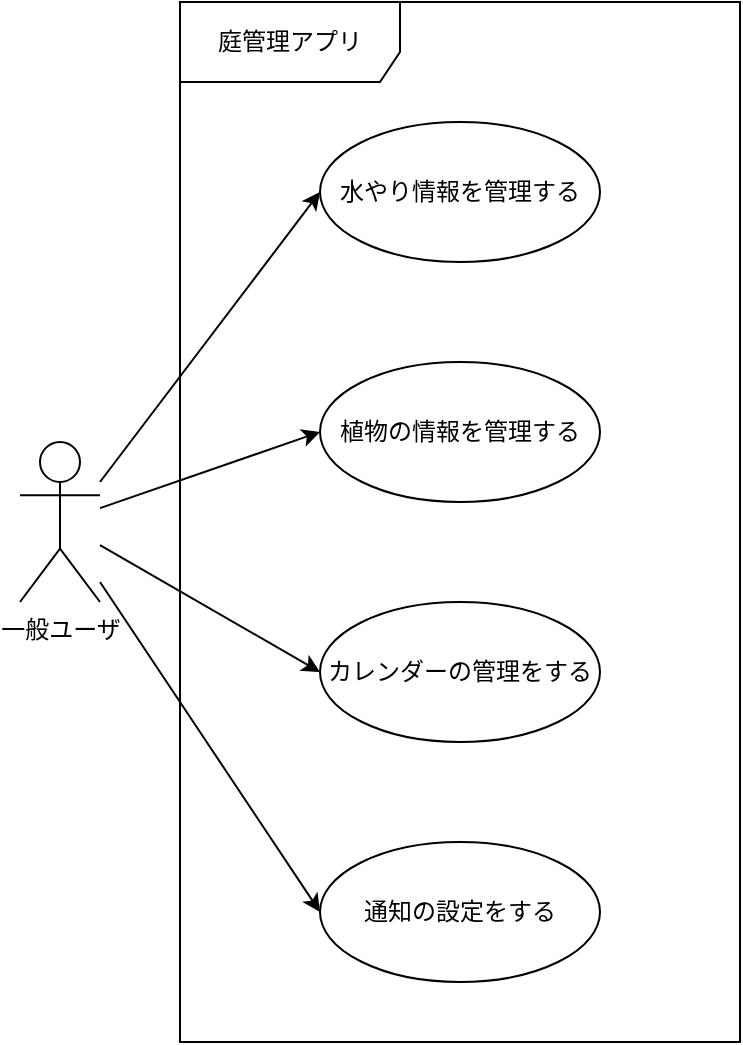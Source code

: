 <mxfile version="22.1.2" type="device">
  <diagram name="ページ1" id="p9lOTxBn-soGU7BZFUNQ">
    <mxGraphModel dx="932" dy="793" grid="1" gridSize="10" guides="1" tooltips="1" connect="1" arrows="1" fold="1" page="1" pageScale="1" pageWidth="827" pageHeight="1169" math="0" shadow="0">
      <root>
        <mxCell id="0" />
        <mxCell id="1" parent="0" />
        <mxCell id="3CYxaYa2hoFxP0RACQ9b-7" style="rounded=0;orthogonalLoop=1;jettySize=auto;html=1;entryX=0;entryY=0.5;entryDx=0;entryDy=0;" parent="1" target="3CYxaYa2hoFxP0RACQ9b-3" edge="1">
          <mxGeometry relative="1" as="geometry">
            <mxPoint x="80" y="280" as="sourcePoint" />
          </mxGeometry>
        </mxCell>
        <mxCell id="3CYxaYa2hoFxP0RACQ9b-8" style="rounded=0;orthogonalLoop=1;jettySize=auto;html=1;entryX=0;entryY=0.5;entryDx=0;entryDy=0;" parent="1" source="3CYxaYa2hoFxP0RACQ9b-1" target="3CYxaYa2hoFxP0RACQ9b-4" edge="1">
          <mxGeometry relative="1" as="geometry" />
        </mxCell>
        <mxCell id="3CYxaYa2hoFxP0RACQ9b-9" style="rounded=0;orthogonalLoop=1;jettySize=auto;html=1;entryX=0;entryY=0.5;entryDx=0;entryDy=0;" parent="1" source="3CYxaYa2hoFxP0RACQ9b-1" target="3CYxaYa2hoFxP0RACQ9b-6" edge="1">
          <mxGeometry relative="1" as="geometry" />
        </mxCell>
        <mxCell id="3CYxaYa2hoFxP0RACQ9b-10" style="rounded=0;orthogonalLoop=1;jettySize=auto;html=1;entryX=0;entryY=0.5;entryDx=0;entryDy=0;" parent="1" target="3CYxaYa2hoFxP0RACQ9b-5" edge="1">
          <mxGeometry relative="1" as="geometry">
            <mxPoint x="80" y="330" as="sourcePoint" />
          </mxGeometry>
        </mxCell>
        <mxCell id="3CYxaYa2hoFxP0RACQ9b-1" value="一般ユーザ" style="shape=umlActor;verticalLabelPosition=bottom;verticalAlign=top;html=1;" parent="1" vertex="1">
          <mxGeometry x="40" y="260" width="40" height="80" as="geometry" />
        </mxCell>
        <mxCell id="3CYxaYa2hoFxP0RACQ9b-2" value="庭管理アプリ" style="shape=umlFrame;whiteSpace=wrap;html=1;pointerEvents=0;width=110;height=40;" parent="1" vertex="1">
          <mxGeometry x="120" y="40" width="280" height="520" as="geometry" />
        </mxCell>
        <mxCell id="3CYxaYa2hoFxP0RACQ9b-3" value="水やり情報を管理する" style="ellipse;whiteSpace=wrap;html=1;" parent="1" vertex="1">
          <mxGeometry x="190" y="100" width="140" height="70" as="geometry" />
        </mxCell>
        <mxCell id="3CYxaYa2hoFxP0RACQ9b-4" value="植物の情報を管理する" style="ellipse;whiteSpace=wrap;html=1;" parent="1" vertex="1">
          <mxGeometry x="190" y="220" width="140" height="70" as="geometry" />
        </mxCell>
        <mxCell id="3CYxaYa2hoFxP0RACQ9b-5" value="通知の設定をする" style="ellipse;whiteSpace=wrap;html=1;" parent="1" vertex="1">
          <mxGeometry x="190" y="460" width="140" height="70" as="geometry" />
        </mxCell>
        <mxCell id="3CYxaYa2hoFxP0RACQ9b-6" value="カレンダーの管理をする" style="ellipse;whiteSpace=wrap;html=1;" parent="1" vertex="1">
          <mxGeometry x="190" y="340" width="140" height="70" as="geometry" />
        </mxCell>
      </root>
    </mxGraphModel>
  </diagram>
</mxfile>
